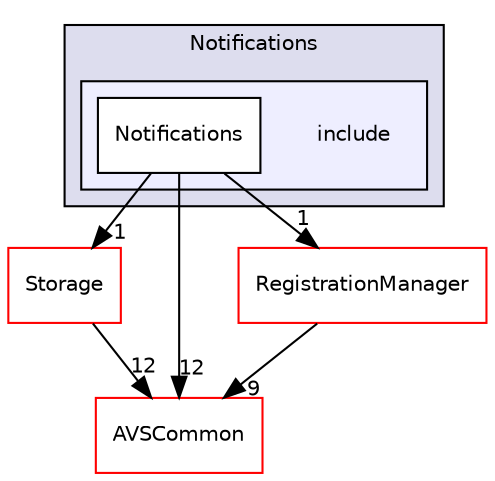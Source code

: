 digraph "/workplace/avs-device-sdk/CapabilityAgents/Notifications/include" {
  compound=true
  node [ fontsize="10", fontname="Helvetica"];
  edge [ labelfontsize="10", labelfontname="Helvetica"];
  subgraph clusterdir_51ceba3e0236022a3ce16bfbc638804e {
    graph [ bgcolor="#ddddee", pencolor="black", label="Notifications" fontname="Helvetica", fontsize="10", URL="dir_51ceba3e0236022a3ce16bfbc638804e.html"]
  subgraph clusterdir_e7db36e79723a69813d4111ac7822a9d {
    graph [ bgcolor="#eeeeff", pencolor="black", label="" URL="dir_e7db36e79723a69813d4111ac7822a9d.html"];
    dir_e7db36e79723a69813d4111ac7822a9d [shape=plaintext label="include"];
    dir_a67aa551fa12014e267c750fd1c4faf6 [shape=box label="Notifications" color="black" fillcolor="white" style="filled" URL="dir_a67aa551fa12014e267c750fd1c4faf6.html"];
  }
  }
  dir_d29c5f5a2915d6c5388c9daae4f109c7 [shape=box label="Storage" fillcolor="white" style="filled" color="red" URL="dir_d29c5f5a2915d6c5388c9daae4f109c7.html"];
  dir_13e65effb2bde530b17b3d5eefcd0266 [shape=box label="AVSCommon" fillcolor="white" style="filled" color="red" URL="dir_13e65effb2bde530b17b3d5eefcd0266.html"];
  dir_b14333b5607b47fe7356eaa790107bd3 [shape=box label="RegistrationManager" fillcolor="white" style="filled" color="red" URL="dir_b14333b5607b47fe7356eaa790107bd3.html"];
  dir_a67aa551fa12014e267c750fd1c4faf6->dir_d29c5f5a2915d6c5388c9daae4f109c7 [headlabel="1", labeldistance=1.5 headhref="dir_000052_000302.html"];
  dir_a67aa551fa12014e267c750fd1c4faf6->dir_13e65effb2bde530b17b3d5eefcd0266 [headlabel="12", labeldistance=1.5 headhref="dir_000052_000015.html"];
  dir_a67aa551fa12014e267c750fd1c4faf6->dir_b14333b5607b47fe7356eaa790107bd3 [headlabel="1", labeldistance=1.5 headhref="dir_000052_000271.html"];
  dir_d29c5f5a2915d6c5388c9daae4f109c7->dir_13e65effb2bde530b17b3d5eefcd0266 [headlabel="12", labeldistance=1.5 headhref="dir_000302_000015.html"];
  dir_b14333b5607b47fe7356eaa790107bd3->dir_13e65effb2bde530b17b3d5eefcd0266 [headlabel="9", labeldistance=1.5 headhref="dir_000271_000015.html"];
}
